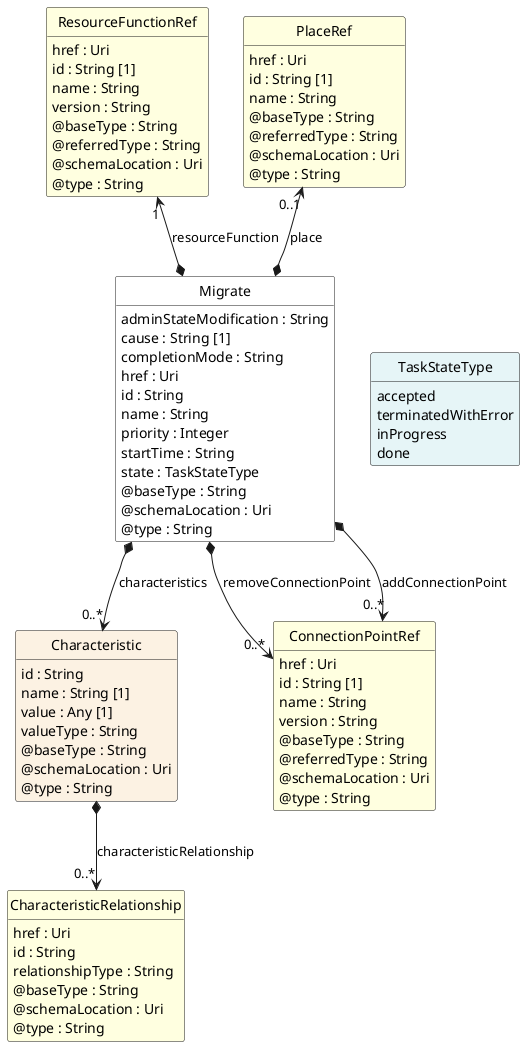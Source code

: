 @startuml
hide circle
hide methods
hide stereotype
show <<Enumeration>> stereotype
skinparam class {
   BackgroundColor<<Enumeration>> #E6F5F7
   BackgroundColor<<Ref>> #FFFFE0
   BackgroundColor<<Pivot>> #FFFFFFF
   BackgroundColor<<SimpleType>> #E2F0DA
   BackgroundColor #FCF2E3
}

class Migrate <<Pivot>> {
    adminStateModification : String
    cause : String [1]
    completionMode : String
    href : Uri
    id : String
    name : String
    priority : Integer
    startTime : String
    state : TaskStateType
    @baseType : String
    @schemaLocation : Uri
    @type : String
}

class Characteristic  {
    id : String
    name : String [1]
    value : Any [1]
    valueType : String
    @baseType : String
    @schemaLocation : Uri
    @type : String
}

class CharacteristicRelationship  <<Ref>> {
    href : Uri
    id : String
    relationshipType : String
    @baseType : String
    @schemaLocation : Uri
    @type : String
}

class ConnectionPointRef  <<Ref>> {
    href : Uri
    id : String [1]
    name : String
    version : String
    @baseType : String
    @referredType : String
    @schemaLocation : Uri
    @type : String
}

class ResourceFunctionRef  <<Ref>> {
    href : Uri
    id : String [1]
    name : String
    version : String
    @baseType : String
    @referredType : String
    @schemaLocation : Uri
    @type : String
}

class PlaceRef  <<Ref>> {
    href : Uri
    id : String [1]
    name : String
    @baseType : String
    @referredType : String
    @schemaLocation : Uri
    @type : String
}

class TaskStateType <<Enumeration>> {
    accepted
    terminatedWithError
    inProgress
    done
}

Migrate -right[hidden]-> TaskStateType

PlaceRef "0..1" <--* Migrate : place

ResourceFunctionRef "1" <--* Migrate : resourceFunction

Migrate *-->  "0..*" ConnectionPointRef : removeConnectionPoint

Migrate *-->  "0..*" ConnectionPointRef : addConnectionPoint

Migrate *-->  "0..*" Characteristic : characteristics

Characteristic *-->  "0..*" CharacteristicRelationship : characteristicRelationship

@enduml